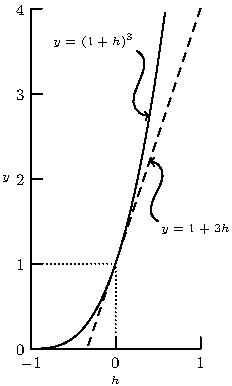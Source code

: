 import graph;
import math;

real X=1;

unitsize(3cm/(2*X));
defaultpen(fontsize(6pt));

typedef real r_r(real x);
typedef bool3 r_b3(real x);

void labpath(pair lp, real x0, r_r g, string tex, pair dir)
{
  real m=(g(x0+1e-6)-g(x0-1e-6))/(2e-6);
  pair u=(-m,1)/sqrt(m*m+1);
  pair p0=(x0,g(x0));
  if (p0.y>lp.y) {
    u=-u;
  }

  draw(lp..(lp-0.1*dir)..((x0,g(x0))+0.1*u)..(x0,g(x0)),arrow=Arrow(TeXHead));
  label(tex,lp,dir);
}

real f(real x) { return (1+x)**3; }
real g(real x) { return (1+3*x); }

real ymin=0,ymax=4;

bool3 boundf(real x) { real y=f(x); return ymin <= y && y <= ymax; }
bool3 boundg(real x) { real y=g(x); return ymin <= y && y <= ymax; }

draw(graph(f,cond=boundf,-X,X,operator ..));
draw(graph(g,cond=boundg,-X,X,operator ..),dashed);
labpath((0.25,3.5),0.4,f,"$y=(1+h)^3$",NW);
labpath((0.5,1.5),0.4,g,"$y=1+3h$",SE);

draw((0,0)--(0,f(0)),dotted);
draw((0,f(0))--(-X,f(0)),dotted);

xaxis("$h$",Bottom,LeftTicks(Label(fontsize(8pt)),new real[]{-X,0,X}));
yaxis("$y$",Left,RightTicks(Label(fontsize(8pt)),new real[]{1-2*X,1-X,1,1+X,1+2*X,1+3*X}));
